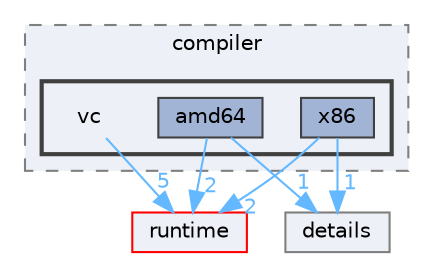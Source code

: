 digraph "external/libcds/cds/compiler/vc"
{
 // LATEX_PDF_SIZE
  bgcolor="transparent";
  edge [fontname=Helvetica,fontsize=10,labelfontname=Helvetica,labelfontsize=10];
  node [fontname=Helvetica,fontsize=10,shape=box,height=0.2,width=0.4];
  compound=true
  subgraph clusterdir_0beddb0bd70c9a8071e8f4297f3e0fbc {
    graph [ bgcolor="#edf0f7", pencolor="grey50", label="compiler", fontname=Helvetica,fontsize=10 style="filled,dashed", URL="dir_0beddb0bd70c9a8071e8f4297f3e0fbc.html",tooltip=""]
  subgraph clusterdir_865a267ad96db9b0d4097b7d11fd707f {
    graph [ bgcolor="#edf0f7", pencolor="grey25", label="", fontname=Helvetica,fontsize=10 style="filled,bold", URL="dir_865a267ad96db9b0d4097b7d11fd707f.html",tooltip=""]
    dir_865a267ad96db9b0d4097b7d11fd707f [shape=plaintext, label="vc"];
  dir_851ae0ed907c00f99a5e5c02736440f6 [label="amd64", fillcolor="#a2b4d6", color="grey25", style="filled", URL="dir_851ae0ed907c00f99a5e5c02736440f6.html",tooltip=""];
  dir_fd034f99ba2a4ece4375baf468176695 [label="x86", fillcolor="#a2b4d6", color="grey25", style="filled", URL="dir_fd034f99ba2a4ece4375baf468176695.html",tooltip=""];
  }
  }
  dir_cb031e414f281a658b23dddb30bb9d2c [label="runtime", fillcolor="#edf0f7", color="red", style="filled", URL="dir_cb031e414f281a658b23dddb30bb9d2c.html",tooltip=""];
  dir_d6afcdf20b4efce5cf94aac6e0746784 [label="details", fillcolor="#edf0f7", color="grey50", style="filled", URL="dir_d6afcdf20b4efce5cf94aac6e0746784.html",tooltip=""];
  dir_865a267ad96db9b0d4097b7d11fd707f->dir_cb031e414f281a658b23dddb30bb9d2c [headlabel="5", labeldistance=1.5 headhref="dir_000911_000628.html" href="dir_000911_000628.html" color="steelblue1" fontcolor="steelblue1"];
  dir_851ae0ed907c00f99a5e5c02736440f6->dir_cb031e414f281a658b23dddb30bb9d2c [headlabel="2", labeldistance=1.5 headhref="dir_000028_000628.html" href="dir_000028_000628.html" color="steelblue1" fontcolor="steelblue1"];
  dir_851ae0ed907c00f99a5e5c02736440f6->dir_d6afcdf20b4efce5cf94aac6e0746784 [headlabel="1", labeldistance=1.5 headhref="dir_000028_000195.html" href="dir_000028_000195.html" color="steelblue1" fontcolor="steelblue1"];
  dir_fd034f99ba2a4ece4375baf468176695->dir_cb031e414f281a658b23dddb30bb9d2c [headlabel="2", labeldistance=1.5 headhref="dir_000939_000628.html" href="dir_000939_000628.html" color="steelblue1" fontcolor="steelblue1"];
  dir_fd034f99ba2a4ece4375baf468176695->dir_d6afcdf20b4efce5cf94aac6e0746784 [headlabel="1", labeldistance=1.5 headhref="dir_000939_000195.html" href="dir_000939_000195.html" color="steelblue1" fontcolor="steelblue1"];
}
